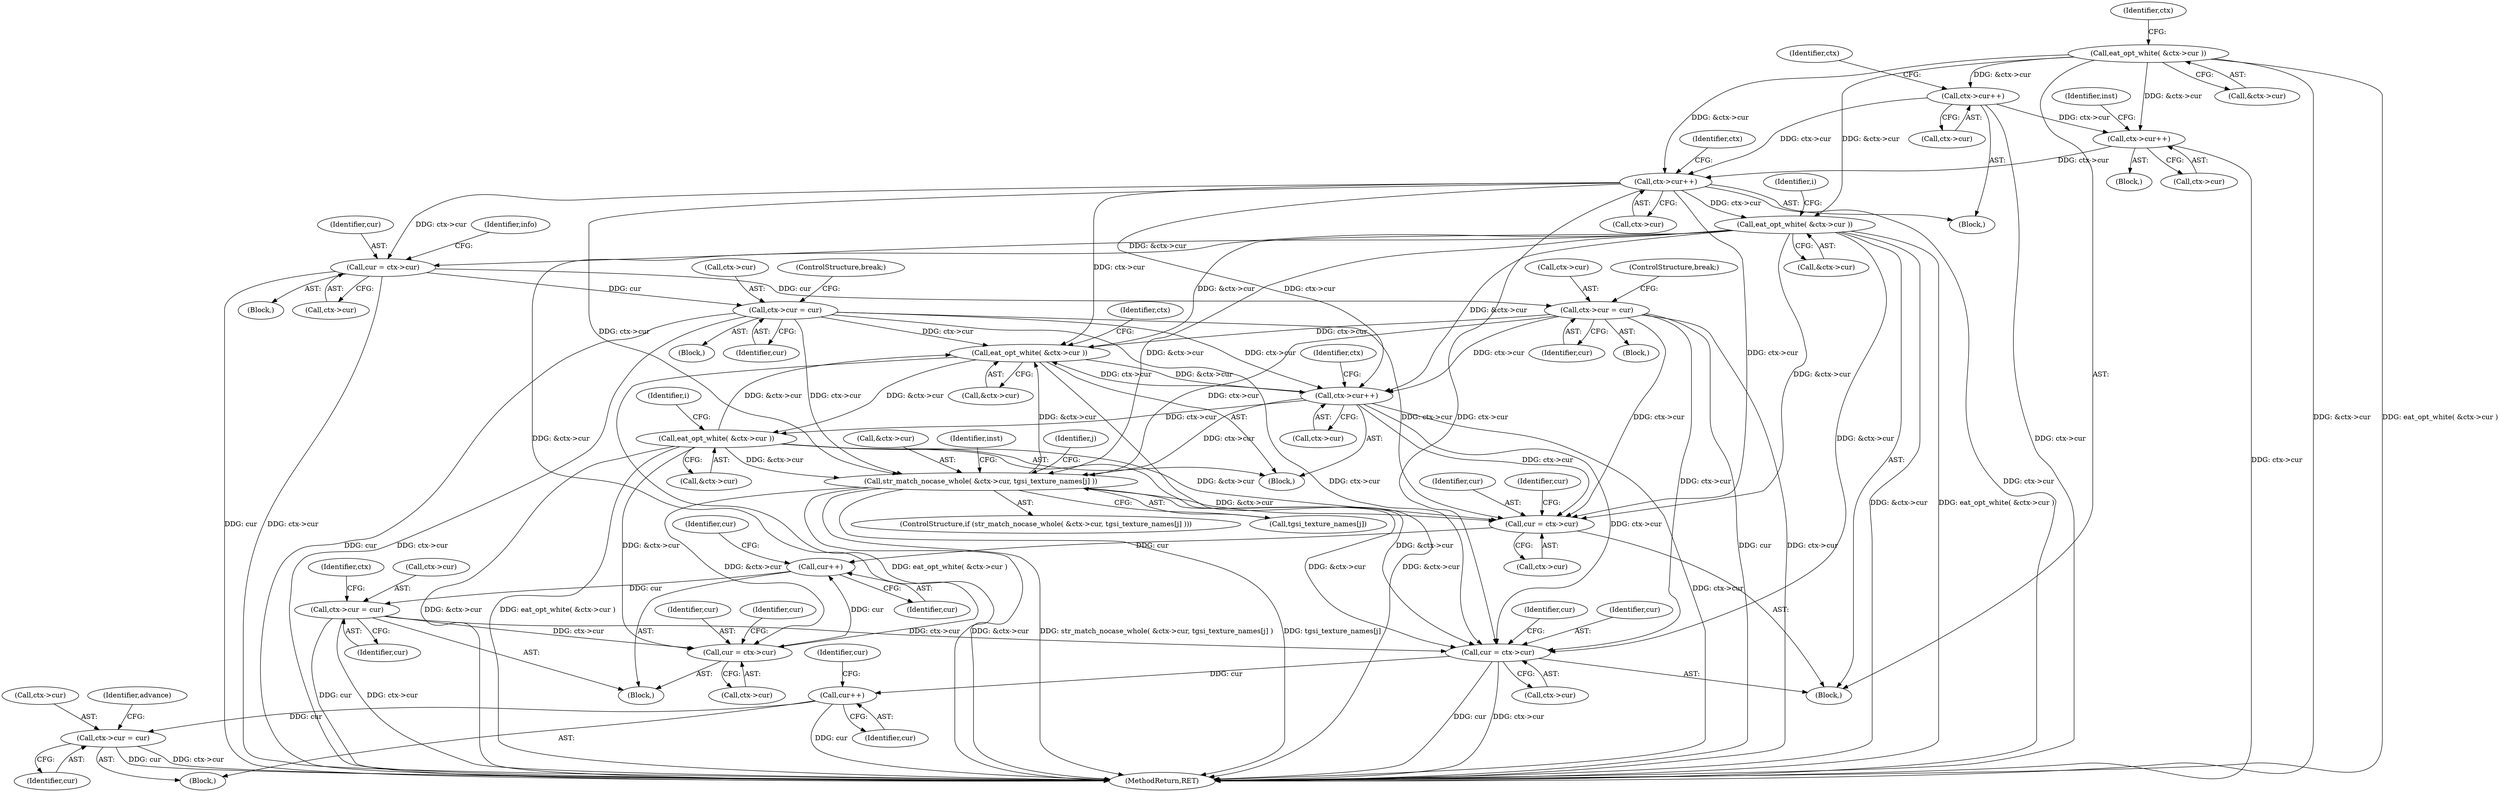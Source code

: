 digraph "0_virglrenderer_28894a30a17a84529be102b21118e55d6c9f23fa@pointer" {
"1000144" [label="(Call,ctx->cur++)"];
"1000120" [label="(Call,eat_opt_white( &ctx->cur ))"];
"1000156" [label="(Call,ctx->cur++)"];
"1000237" [label="(Call,ctx->cur++)"];
"1000241" [label="(Call,eat_opt_white( &ctx->cur ))"];
"1000256" [label="(Call,cur = ctx->cur)"];
"1000288" [label="(Call,ctx->cur = cur)"];
"1000407" [label="(Call,eat_opt_white( &ctx->cur ))"];
"1000425" [label="(Call,ctx->cur++)"];
"1000429" [label="(Call,eat_opt_white( &ctx->cur ))"];
"1000495" [label="(Call,str_match_nocase_whole( &ctx->cur, tgsi_texture_names[j] ))"];
"1000529" [label="(Call,cur = ctx->cur)"];
"1000558" [label="(Call,cur++)"];
"1000563" [label="(Call,ctx->cur = cur)"];
"1000580" [label="(Call,cur = ctx->cur)"];
"1000595" [label="(Call,cur = ctx->cur)"];
"1000614" [label="(Call,cur++)"];
"1000646" [label="(Call,ctx->cur = cur)"];
"1000305" [label="(Call,ctx->cur = cur)"];
"1000289" [label="(Call,ctx->cur)"];
"1000615" [label="(Identifier,cur)"];
"1000310" [label="(ControlStructure,break;)"];
"1000242" [label="(Call,&ctx->cur)"];
"1000145" [label="(Call,ctx->cur)"];
"1000430" [label="(Call,&ctx->cur)"];
"1000571" [label="(Identifier,ctx)"];
"1000612" [label="(Block,)"];
"1000529" [label="(Call,cur = ctx->cur)"];
"1000256" [label="(Call,cur = ctx->cur)"];
"1000309" [label="(Identifier,cur)"];
"1000237" [label="(Call,ctx->cur++)"];
"1000564" [label="(Call,ctx->cur)"];
"1000602" [label="(Identifier,cur)"];
"1000492" [label="(Identifier,j)"];
"1000652" [label="(Identifier,advance)"];
"1000155" [label="(Block,)"];
"1000580" [label="(Call,cur = ctx->cur)"];
"1000120" [label="(Call,eat_opt_white( &ctx->cur ))"];
"1000432" [label="(Identifier,ctx)"];
"1000496" [label="(Call,&ctx->cur)"];
"1000152" [label="(Identifier,ctx)"];
"1000156" [label="(Call,ctx->cur++)"];
"1000262" [label="(Identifier,info)"];
"1000163" [label="(Identifier,inst)"];
"1000581" [label="(Identifier,cur)"];
"1000596" [label="(Identifier,cur)"];
"1000255" [label="(Block,)"];
"1000257" [label="(Identifier,cur)"];
"1000121" [label="(Call,&ctx->cur)"];
"1000132" [label="(Block,)"];
"1000614" [label="(Call,cur++)"];
"1000559" [label="(Identifier,cur)"];
"1000494" [label="(ControlStructure,if (str_match_nocase_whole( &ctx->cur, tgsi_texture_names[j] )))"];
"1000531" [label="(Call,ctx->cur)"];
"1000425" [label="(Call,ctx->cur++)"];
"1000426" [label="(Call,ctx->cur)"];
"1000562" [label="(Identifier,cur)"];
"1000436" [label="(Identifier,i)"];
"1000408" [label="(Call,&ctx->cur)"];
"1000244" [label="(Identifier,ctx)"];
"1000618" [label="(Identifier,cur)"];
"1000530" [label="(Identifier,cur)"];
"1000582" [label="(Call,ctx->cur)"];
"1000557" [label="(Block,)"];
"1000304" [label="(Block,)"];
"1000157" [label="(Call,ctx->cur)"];
"1000305" [label="(Call,ctx->cur = cur)"];
"1000500" [label="(Call,tgsi_texture_names[j])"];
"1000407" [label="(Call,eat_opt_white( &ctx->cur ))"];
"1000495" [label="(Call,str_match_nocase_whole( &ctx->cur, tgsi_texture_names[j] ))"];
"1000238" [label="(Call,ctx->cur)"];
"1000287" [label="(Block,)"];
"1000507" [label="(Identifier,inst)"];
"1000144" [label="(Call,ctx->cur++)"];
"1000406" [label="(Block,)"];
"1000292" [label="(Identifier,cur)"];
"1000258" [label="(Call,ctx->cur)"];
"1000429" [label="(Call,eat_opt_white( &ctx->cur ))"];
"1000416" [label="(Identifier,ctx)"];
"1000563" [label="(Call,ctx->cur = cur)"];
"1000597" [label="(Call,ctx->cur)"];
"1000646" [label="(Call,ctx->cur = cur)"];
"1000248" [label="(Identifier,i)"];
"1000650" [label="(Identifier,cur)"];
"1000241" [label="(Call,eat_opt_white( &ctx->cur ))"];
"1000293" [label="(ControlStructure,break;)"];
"1000107" [label="(Block,)"];
"1000558" [label="(Call,cur++)"];
"1000684" [label="(MethodReturn,RET)"];
"1000129" [label="(Identifier,ctx)"];
"1000595" [label="(Call,cur = ctx->cur)"];
"1000536" [label="(Identifier,cur)"];
"1000647" [label="(Call,ctx->cur)"];
"1000306" [label="(Call,ctx->cur)"];
"1000288" [label="(Call,ctx->cur = cur)"];
"1000587" [label="(Identifier,cur)"];
"1000567" [label="(Identifier,cur)"];
"1000144" -> "1000132"  [label="AST: "];
"1000144" -> "1000145"  [label="CFG: "];
"1000145" -> "1000144"  [label="AST: "];
"1000152" -> "1000144"  [label="CFG: "];
"1000144" -> "1000684"  [label="DDG: ctx->cur"];
"1000120" -> "1000144"  [label="DDG: &ctx->cur"];
"1000144" -> "1000156"  [label="DDG: ctx->cur"];
"1000144" -> "1000237"  [label="DDG: ctx->cur"];
"1000120" -> "1000107"  [label="AST: "];
"1000120" -> "1000121"  [label="CFG: "];
"1000121" -> "1000120"  [label="AST: "];
"1000129" -> "1000120"  [label="CFG: "];
"1000120" -> "1000684"  [label="DDG: &ctx->cur"];
"1000120" -> "1000684"  [label="DDG: eat_opt_white( &ctx->cur )"];
"1000120" -> "1000156"  [label="DDG: &ctx->cur"];
"1000120" -> "1000237"  [label="DDG: &ctx->cur"];
"1000120" -> "1000241"  [label="DDG: &ctx->cur"];
"1000156" -> "1000155"  [label="AST: "];
"1000156" -> "1000157"  [label="CFG: "];
"1000157" -> "1000156"  [label="AST: "];
"1000163" -> "1000156"  [label="CFG: "];
"1000156" -> "1000684"  [label="DDG: ctx->cur"];
"1000156" -> "1000237"  [label="DDG: ctx->cur"];
"1000237" -> "1000132"  [label="AST: "];
"1000237" -> "1000238"  [label="CFG: "];
"1000238" -> "1000237"  [label="AST: "];
"1000244" -> "1000237"  [label="CFG: "];
"1000237" -> "1000684"  [label="DDG: ctx->cur"];
"1000237" -> "1000241"  [label="DDG: ctx->cur"];
"1000237" -> "1000256"  [label="DDG: ctx->cur"];
"1000237" -> "1000407"  [label="DDG: ctx->cur"];
"1000237" -> "1000425"  [label="DDG: ctx->cur"];
"1000237" -> "1000495"  [label="DDG: ctx->cur"];
"1000237" -> "1000529"  [label="DDG: ctx->cur"];
"1000237" -> "1000595"  [label="DDG: ctx->cur"];
"1000241" -> "1000107"  [label="AST: "];
"1000241" -> "1000242"  [label="CFG: "];
"1000242" -> "1000241"  [label="AST: "];
"1000248" -> "1000241"  [label="CFG: "];
"1000241" -> "1000684"  [label="DDG: &ctx->cur"];
"1000241" -> "1000684"  [label="DDG: eat_opt_white( &ctx->cur )"];
"1000241" -> "1000256"  [label="DDG: &ctx->cur"];
"1000241" -> "1000407"  [label="DDG: &ctx->cur"];
"1000241" -> "1000425"  [label="DDG: &ctx->cur"];
"1000241" -> "1000495"  [label="DDG: &ctx->cur"];
"1000241" -> "1000529"  [label="DDG: &ctx->cur"];
"1000241" -> "1000580"  [label="DDG: &ctx->cur"];
"1000241" -> "1000595"  [label="DDG: &ctx->cur"];
"1000256" -> "1000255"  [label="AST: "];
"1000256" -> "1000258"  [label="CFG: "];
"1000257" -> "1000256"  [label="AST: "];
"1000258" -> "1000256"  [label="AST: "];
"1000262" -> "1000256"  [label="CFG: "];
"1000256" -> "1000684"  [label="DDG: ctx->cur"];
"1000256" -> "1000684"  [label="DDG: cur"];
"1000256" -> "1000288"  [label="DDG: cur"];
"1000256" -> "1000305"  [label="DDG: cur"];
"1000288" -> "1000287"  [label="AST: "];
"1000288" -> "1000292"  [label="CFG: "];
"1000289" -> "1000288"  [label="AST: "];
"1000292" -> "1000288"  [label="AST: "];
"1000293" -> "1000288"  [label="CFG: "];
"1000288" -> "1000684"  [label="DDG: cur"];
"1000288" -> "1000684"  [label="DDG: ctx->cur"];
"1000288" -> "1000407"  [label="DDG: ctx->cur"];
"1000288" -> "1000425"  [label="DDG: ctx->cur"];
"1000288" -> "1000495"  [label="DDG: ctx->cur"];
"1000288" -> "1000529"  [label="DDG: ctx->cur"];
"1000288" -> "1000595"  [label="DDG: ctx->cur"];
"1000407" -> "1000406"  [label="AST: "];
"1000407" -> "1000408"  [label="CFG: "];
"1000408" -> "1000407"  [label="AST: "];
"1000416" -> "1000407"  [label="CFG: "];
"1000407" -> "1000684"  [label="DDG: eat_opt_white( &ctx->cur )"];
"1000407" -> "1000684"  [label="DDG: &ctx->cur"];
"1000495" -> "1000407"  [label="DDG: &ctx->cur"];
"1000429" -> "1000407"  [label="DDG: &ctx->cur"];
"1000425" -> "1000407"  [label="DDG: ctx->cur"];
"1000305" -> "1000407"  [label="DDG: ctx->cur"];
"1000407" -> "1000425"  [label="DDG: &ctx->cur"];
"1000407" -> "1000429"  [label="DDG: &ctx->cur"];
"1000425" -> "1000406"  [label="AST: "];
"1000425" -> "1000426"  [label="CFG: "];
"1000426" -> "1000425"  [label="AST: "];
"1000432" -> "1000425"  [label="CFG: "];
"1000425" -> "1000684"  [label="DDG: ctx->cur"];
"1000305" -> "1000425"  [label="DDG: ctx->cur"];
"1000425" -> "1000429"  [label="DDG: ctx->cur"];
"1000425" -> "1000495"  [label="DDG: ctx->cur"];
"1000425" -> "1000529"  [label="DDG: ctx->cur"];
"1000425" -> "1000595"  [label="DDG: ctx->cur"];
"1000429" -> "1000406"  [label="AST: "];
"1000429" -> "1000430"  [label="CFG: "];
"1000430" -> "1000429"  [label="AST: "];
"1000436" -> "1000429"  [label="CFG: "];
"1000429" -> "1000684"  [label="DDG: &ctx->cur"];
"1000429" -> "1000684"  [label="DDG: eat_opt_white( &ctx->cur )"];
"1000429" -> "1000495"  [label="DDG: &ctx->cur"];
"1000429" -> "1000529"  [label="DDG: &ctx->cur"];
"1000429" -> "1000580"  [label="DDG: &ctx->cur"];
"1000429" -> "1000595"  [label="DDG: &ctx->cur"];
"1000495" -> "1000494"  [label="AST: "];
"1000495" -> "1000500"  [label="CFG: "];
"1000496" -> "1000495"  [label="AST: "];
"1000500" -> "1000495"  [label="AST: "];
"1000507" -> "1000495"  [label="CFG: "];
"1000492" -> "1000495"  [label="CFG: "];
"1000495" -> "1000684"  [label="DDG: &ctx->cur"];
"1000495" -> "1000684"  [label="DDG: str_match_nocase_whole( &ctx->cur, tgsi_texture_names[j] )"];
"1000495" -> "1000684"  [label="DDG: tgsi_texture_names[j]"];
"1000305" -> "1000495"  [label="DDG: ctx->cur"];
"1000495" -> "1000529"  [label="DDG: &ctx->cur"];
"1000495" -> "1000580"  [label="DDG: &ctx->cur"];
"1000495" -> "1000595"  [label="DDG: &ctx->cur"];
"1000529" -> "1000107"  [label="AST: "];
"1000529" -> "1000531"  [label="CFG: "];
"1000530" -> "1000529"  [label="AST: "];
"1000531" -> "1000529"  [label="AST: "];
"1000536" -> "1000529"  [label="CFG: "];
"1000305" -> "1000529"  [label="DDG: ctx->cur"];
"1000529" -> "1000558"  [label="DDG: cur"];
"1000558" -> "1000557"  [label="AST: "];
"1000558" -> "1000559"  [label="CFG: "];
"1000559" -> "1000558"  [label="AST: "];
"1000562" -> "1000558"  [label="CFG: "];
"1000580" -> "1000558"  [label="DDG: cur"];
"1000558" -> "1000563"  [label="DDG: cur"];
"1000563" -> "1000557"  [label="AST: "];
"1000563" -> "1000567"  [label="CFG: "];
"1000564" -> "1000563"  [label="AST: "];
"1000567" -> "1000563"  [label="AST: "];
"1000571" -> "1000563"  [label="CFG: "];
"1000563" -> "1000684"  [label="DDG: cur"];
"1000563" -> "1000684"  [label="DDG: ctx->cur"];
"1000563" -> "1000580"  [label="DDG: ctx->cur"];
"1000563" -> "1000595"  [label="DDG: ctx->cur"];
"1000580" -> "1000557"  [label="AST: "];
"1000580" -> "1000582"  [label="CFG: "];
"1000581" -> "1000580"  [label="AST: "];
"1000582" -> "1000580"  [label="AST: "];
"1000587" -> "1000580"  [label="CFG: "];
"1000595" -> "1000107"  [label="AST: "];
"1000595" -> "1000597"  [label="CFG: "];
"1000596" -> "1000595"  [label="AST: "];
"1000597" -> "1000595"  [label="AST: "];
"1000602" -> "1000595"  [label="CFG: "];
"1000595" -> "1000684"  [label="DDG: ctx->cur"];
"1000595" -> "1000684"  [label="DDG: cur"];
"1000305" -> "1000595"  [label="DDG: ctx->cur"];
"1000595" -> "1000614"  [label="DDG: cur"];
"1000614" -> "1000612"  [label="AST: "];
"1000614" -> "1000615"  [label="CFG: "];
"1000615" -> "1000614"  [label="AST: "];
"1000618" -> "1000614"  [label="CFG: "];
"1000614" -> "1000684"  [label="DDG: cur"];
"1000614" -> "1000646"  [label="DDG: cur"];
"1000646" -> "1000612"  [label="AST: "];
"1000646" -> "1000650"  [label="CFG: "];
"1000647" -> "1000646"  [label="AST: "];
"1000650" -> "1000646"  [label="AST: "];
"1000652" -> "1000646"  [label="CFG: "];
"1000646" -> "1000684"  [label="DDG: cur"];
"1000646" -> "1000684"  [label="DDG: ctx->cur"];
"1000305" -> "1000304"  [label="AST: "];
"1000305" -> "1000309"  [label="CFG: "];
"1000306" -> "1000305"  [label="AST: "];
"1000309" -> "1000305"  [label="AST: "];
"1000310" -> "1000305"  [label="CFG: "];
"1000305" -> "1000684"  [label="DDG: cur"];
"1000305" -> "1000684"  [label="DDG: ctx->cur"];
}
